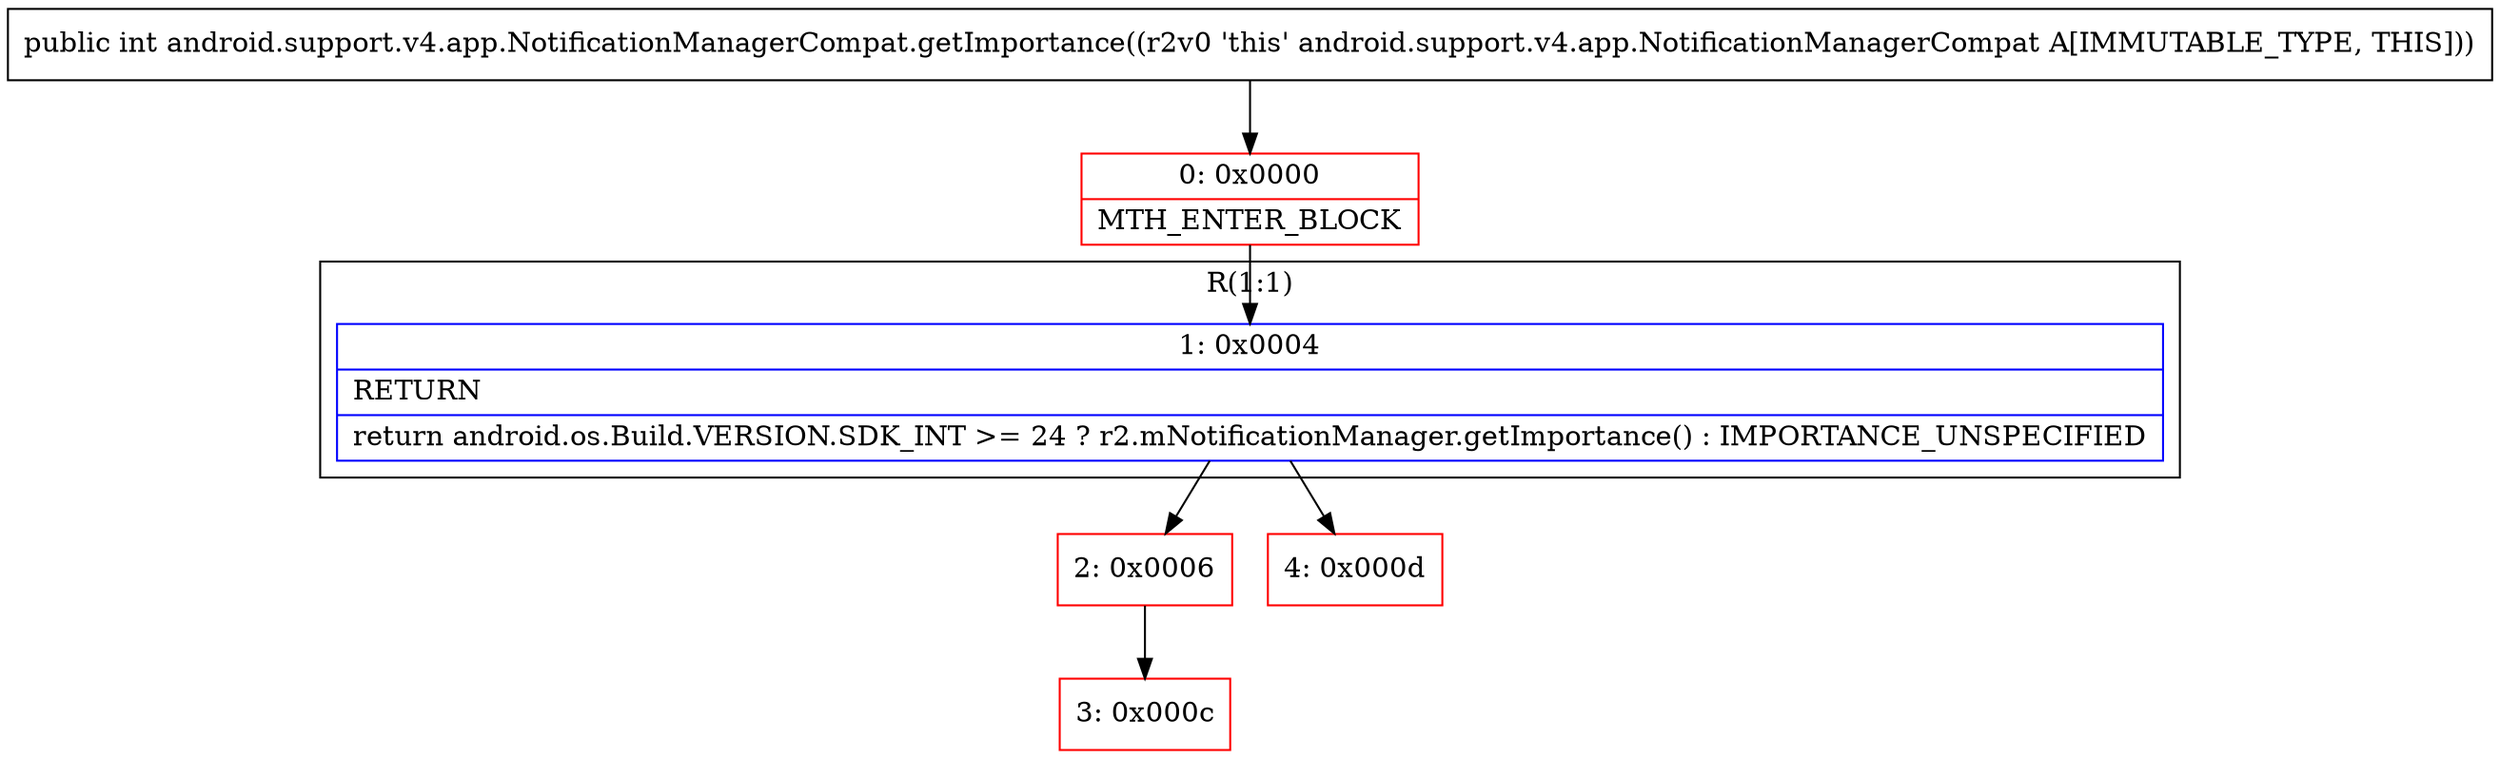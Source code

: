 digraph "CFG forandroid.support.v4.app.NotificationManagerCompat.getImportance()I" {
subgraph cluster_Region_1105356945 {
label = "R(1:1)";
node [shape=record,color=blue];
Node_1 [shape=record,label="{1\:\ 0x0004|RETURN\l|return android.os.Build.VERSION.SDK_INT \>= 24 ? r2.mNotificationManager.getImportance() : IMPORTANCE_UNSPECIFIED\l}"];
}
Node_0 [shape=record,color=red,label="{0\:\ 0x0000|MTH_ENTER_BLOCK\l}"];
Node_2 [shape=record,color=red,label="{2\:\ 0x0006}"];
Node_3 [shape=record,color=red,label="{3\:\ 0x000c}"];
Node_4 [shape=record,color=red,label="{4\:\ 0x000d}"];
MethodNode[shape=record,label="{public int android.support.v4.app.NotificationManagerCompat.getImportance((r2v0 'this' android.support.v4.app.NotificationManagerCompat A[IMMUTABLE_TYPE, THIS])) }"];
MethodNode -> Node_0;
Node_1 -> Node_2;
Node_1 -> Node_4;
Node_0 -> Node_1;
Node_2 -> Node_3;
}

